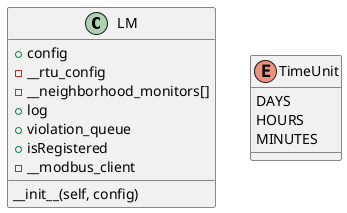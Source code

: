 @startuml
'https://plantuml.com/class-diagram


class LM {
    + config
    - __rtu_config
    - __neighborhood_monitors[]
    + log
    + violation_queue
    + isRegistered
    - __modbus_client


    __init__(self, config)

}

enum TimeUnit {
DAYS
HOURS
MINUTES
}

@enduml